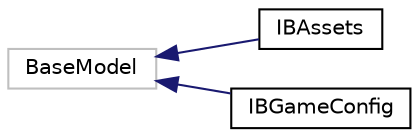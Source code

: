 digraph "Graphical Class Hierarchy"
{
 // LATEX_PDF_SIZE
  edge [fontname="Helvetica",fontsize="10",labelfontname="Helvetica",labelfontsize="10"];
  node [fontname="Helvetica",fontsize="10",shape=record];
  rankdir="LR";
  Node20 [label="BaseModel",height=0.2,width=0.4,color="grey75", fillcolor="white", style="filled",tooltip=" "];
  Node20 -> Node0 [dir="back",color="midnightblue",fontsize="10",style="solid",fontname="Helvetica"];
  Node0 [label="IBAssets",height=0.2,width=0.4,color="black", fillcolor="white", style="filled",URL="$classtypedefs_1_1IBAssets.html",tooltip=" "];
  Node20 -> Node22 [dir="back",color="midnightblue",fontsize="10",style="solid",fontname="Helvetica"];
  Node22 [label="IBGameConfig",height=0.2,width=0.4,color="black", fillcolor="white", style="filled",URL="$classtypedefs_1_1IBGameConfig.html",tooltip="For externally defined data ##########."];
}
